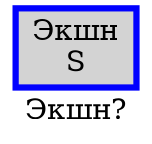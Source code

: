 digraph SENTENCE_2579 {
	graph [label="Экшн?"]
	node [style=filled]
		0 [label="Экшн
S" color=blue fillcolor=lightgray penwidth=3 shape=box]
}